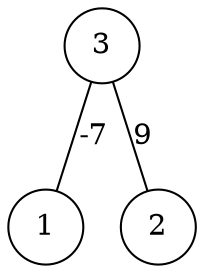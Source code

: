 graph { 
	 fontname="Helvetica,Arial,sans-serif" 
	 node [shape = circle]; 
	 3 -- 1 [label = "-7"];
	 3 -- 2 [label = "9"];
	 1;
	 2;
	 3;
}
